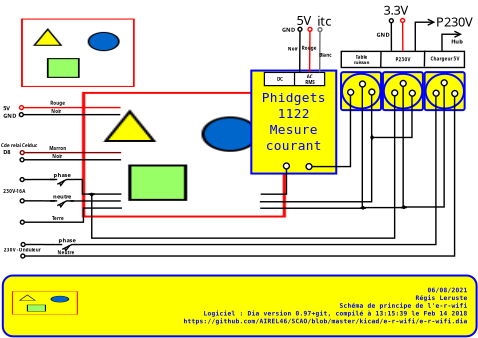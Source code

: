 <?xml version="1.0" encoding="UTF-8"?>
<dia:diagram xmlns:dia="http://www.lysator.liu.se/~alla/dia/">
  <dia:layer name="Arrière-plan" visible="true" connectable="true" active="true">
    <dia:object type="Standard - Image" version="0" id="O0">
      <dia:attribute name="obj_pos">
        <dia:point val="30.812,-12.525"/>
      </dia:attribute>
      <dia:attribute name="obj_bb">
        <dia:rectangle val="30.812,-12.525;41.01,-6.245"/>
      </dia:attribute>
      <dia:attribute name="elem_corner">
        <dia:point val="30.812,-12.525"/>
      </dia:attribute>
      <dia:attribute name="elem_width">
        <dia:real val="10.198"/>
      </dia:attribute>
      <dia:attribute name="elem_height">
        <dia:real val="6.28"/>
      </dia:attribute>
      <dia:attribute name="draw_border">
        <dia:boolean val="false"/>
      </dia:attribute>
      <dia:attribute name="keep_aspect">
        <dia:boolean val="true"/>
      </dia:attribute>
      <dia:attribute name="file">
        <dia:string>#SCAO/kicad/e-r-wifi/e-r-wifi.sch.png#</dia:string>
      </dia:attribute>
    </dia:object>
    <dia:object type="Standard - Line" version="0" id="O1">
      <dia:attribute name="obj_pos">
        <dia:point val="32.738,-11.741"/>
      </dia:attribute>
      <dia:attribute name="obj_bb">
        <dia:rectangle val="27.617,-11.889;32.773,-11.59"/>
      </dia:attribute>
      <dia:attribute name="conn_endpoints">
        <dia:point val="32.738,-11.741"/>
        <dia:point val="27.652,-11.739"/>
      </dia:attribute>
      <dia:attribute name="numcp">
        <dia:int val="1"/>
      </dia:attribute>
      <dia:attribute name="line_color">
        <dia:color val="#ff0000ff"/>
      </dia:attribute>
      <dia:attribute name="line_width">
        <dia:real val="0.07"/>
      </dia:attribute>
      <dia:attribute name="end_arrow">
        <dia:enum val="9"/>
      </dia:attribute>
      <dia:attribute name="end_arrow_length">
        <dia:real val="0.2"/>
      </dia:attribute>
      <dia:attribute name="end_arrow_width">
        <dia:real val="0.2"/>
      </dia:attribute>
    </dia:object>
    <dia:object type="Standard - Text" version="1" id="O2">
      <dia:attribute name="obj_pos">
        <dia:point val="26.871,-11.61"/>
      </dia:attribute>
      <dia:attribute name="obj_bb">
        <dia:rectangle val="26.871,-11.873;27.286,-11.543"/>
      </dia:attribute>
      <dia:attribute name="text">
        <dia:composite type="text">
          <dia:attribute name="string">
            <dia:string>#5V#</dia:string>
          </dia:attribute>
          <dia:attribute name="font">
            <dia:font family="sans" style="80" name="Helvetica-Bold"/>
          </dia:attribute>
          <dia:attribute name="height">
            <dia:real val="0.353"/>
          </dia:attribute>
          <dia:attribute name="pos">
            <dia:point val="26.871,-11.61"/>
          </dia:attribute>
          <dia:attribute name="color">
            <dia:color val="#000000ff"/>
          </dia:attribute>
          <dia:attribute name="alignment">
            <dia:enum val="0"/>
          </dia:attribute>
        </dia:composite>
      </dia:attribute>
      <dia:attribute name="valign">
        <dia:enum val="3"/>
      </dia:attribute>
    </dia:object>
    <dia:object type="Standard - Line" version="0" id="O3">
      <dia:attribute name="obj_pos">
        <dia:point val="32.728,-11.388"/>
      </dia:attribute>
      <dia:attribute name="obj_bb">
        <dia:rectangle val="27.608,-11.536;32.763,-11.237"/>
      </dia:attribute>
      <dia:attribute name="conn_endpoints">
        <dia:point val="32.728,-11.388"/>
        <dia:point val="27.643,-11.387"/>
      </dia:attribute>
      <dia:attribute name="numcp">
        <dia:int val="1"/>
      </dia:attribute>
      <dia:attribute name="line_width">
        <dia:real val="0.07"/>
      </dia:attribute>
      <dia:attribute name="end_arrow">
        <dia:enum val="9"/>
      </dia:attribute>
      <dia:attribute name="end_arrow_length">
        <dia:real val="0.2"/>
      </dia:attribute>
      <dia:attribute name="end_arrow_width">
        <dia:real val="0.2"/>
      </dia:attribute>
    </dia:object>
    <dia:object type="Standard - Text" version="1" id="O4">
      <dia:attribute name="obj_pos">
        <dia:point val="26.871,-11.237"/>
      </dia:attribute>
      <dia:attribute name="obj_bb">
        <dia:rectangle val="26.871,-11.499;27.573,-11.169"/>
      </dia:attribute>
      <dia:attribute name="text">
        <dia:composite type="text">
          <dia:attribute name="string">
            <dia:string>#GND#</dia:string>
          </dia:attribute>
          <dia:attribute name="font">
            <dia:font family="sans" style="80" name="Helvetica-Bold"/>
          </dia:attribute>
          <dia:attribute name="height">
            <dia:real val="0.353"/>
          </dia:attribute>
          <dia:attribute name="pos">
            <dia:point val="26.871,-11.237"/>
          </dia:attribute>
          <dia:attribute name="color">
            <dia:color val="#000000ff"/>
          </dia:attribute>
          <dia:attribute name="alignment">
            <dia:enum val="0"/>
          </dia:attribute>
        </dia:composite>
      </dia:attribute>
      <dia:attribute name="valign">
        <dia:enum val="3"/>
      </dia:attribute>
    </dia:object>
    <dia:object type="Standard - Line" version="0" id="O5">
      <dia:attribute name="obj_pos">
        <dia:point val="32.774,-9.489"/>
      </dia:attribute>
      <dia:attribute name="obj_bb">
        <dia:rectangle val="27.653,-9.637;32.809,-9.338"/>
      </dia:attribute>
      <dia:attribute name="conn_endpoints">
        <dia:point val="32.774,-9.489"/>
        <dia:point val="27.688,-9.488"/>
      </dia:attribute>
      <dia:attribute name="numcp">
        <dia:int val="1"/>
      </dia:attribute>
      <dia:attribute name="line_color">
        <dia:color val="#800000ff"/>
      </dia:attribute>
      <dia:attribute name="line_width">
        <dia:real val="0.07"/>
      </dia:attribute>
      <dia:attribute name="end_arrow">
        <dia:enum val="9"/>
      </dia:attribute>
      <dia:attribute name="end_arrow_length">
        <dia:real val="0.2"/>
      </dia:attribute>
      <dia:attribute name="end_arrow_width">
        <dia:real val="0.2"/>
      </dia:attribute>
    </dia:object>
    <dia:object type="Standard - Text" version="1" id="O6">
      <dia:attribute name="obj_pos">
        <dia:point val="26.871,-9.423"/>
      </dia:attribute>
      <dia:attribute name="obj_bb">
        <dia:rectangle val="26.871,-9.686;27.303,-9.356"/>
      </dia:attribute>
      <dia:attribute name="text">
        <dia:composite type="text">
          <dia:attribute name="string">
            <dia:string>#D8#</dia:string>
          </dia:attribute>
          <dia:attribute name="font">
            <dia:font family="sans" style="80" name="Helvetica-Bold"/>
          </dia:attribute>
          <dia:attribute name="height">
            <dia:real val="0.353"/>
          </dia:attribute>
          <dia:attribute name="pos">
            <dia:point val="26.871,-9.423"/>
          </dia:attribute>
          <dia:attribute name="color">
            <dia:color val="#000000ff"/>
          </dia:attribute>
          <dia:attribute name="alignment">
            <dia:enum val="0"/>
          </dia:attribute>
        </dia:composite>
      </dia:attribute>
      <dia:attribute name="valign">
        <dia:enum val="3"/>
      </dia:attribute>
    </dia:object>
    <dia:object type="Standard - Text" version="1" id="O7">
      <dia:attribute name="obj_pos">
        <dia:point val="29.222,-11.882"/>
      </dia:attribute>
      <dia:attribute name="obj_bb">
        <dia:rectangle val="29.222,-12.092;30.027,-11.827"/>
      </dia:attribute>
      <dia:attribute name="text">
        <dia:composite type="text">
          <dia:attribute name="string">
            <dia:string>#Rouge#</dia:string>
          </dia:attribute>
          <dia:attribute name="font">
            <dia:font family="sans" style="80" name="Helvetica-Bold"/>
          </dia:attribute>
          <dia:attribute name="height">
            <dia:real val="0.282"/>
          </dia:attribute>
          <dia:attribute name="pos">
            <dia:point val="29.222,-11.882"/>
          </dia:attribute>
          <dia:attribute name="color">
            <dia:color val="#000000ff"/>
          </dia:attribute>
          <dia:attribute name="alignment">
            <dia:enum val="0"/>
          </dia:attribute>
        </dia:composite>
      </dia:attribute>
      <dia:attribute name="valign">
        <dia:enum val="3"/>
      </dia:attribute>
    </dia:object>
    <dia:object type="Standard - Text" version="1" id="O8">
      <dia:attribute name="obj_pos">
        <dia:point val="29.277,-11.474"/>
      </dia:attribute>
      <dia:attribute name="obj_bb">
        <dia:rectangle val="29.277,-11.684;29.812,-11.419"/>
      </dia:attribute>
      <dia:attribute name="text">
        <dia:composite type="text">
          <dia:attribute name="string">
            <dia:string>#Noir#</dia:string>
          </dia:attribute>
          <dia:attribute name="font">
            <dia:font family="sans" style="80" name="Helvetica-Bold"/>
          </dia:attribute>
          <dia:attribute name="height">
            <dia:real val="0.282"/>
          </dia:attribute>
          <dia:attribute name="pos">
            <dia:point val="29.277,-11.474"/>
          </dia:attribute>
          <dia:attribute name="color">
            <dia:color val="#000000ff"/>
          </dia:attribute>
          <dia:attribute name="alignment">
            <dia:enum val="0"/>
          </dia:attribute>
        </dia:composite>
      </dia:attribute>
      <dia:attribute name="valign">
        <dia:enum val="3"/>
      </dia:attribute>
    </dia:object>
    <dia:object type="Standard - Text" version="1" id="O9">
      <dia:attribute name="obj_pos">
        <dia:point val="29.174,-9.619"/>
      </dia:attribute>
      <dia:attribute name="obj_bb">
        <dia:rectangle val="29.174,-9.829;30.091,-9.564"/>
      </dia:attribute>
      <dia:attribute name="text">
        <dia:composite type="text">
          <dia:attribute name="string">
            <dia:string>#Marron#</dia:string>
          </dia:attribute>
          <dia:attribute name="font">
            <dia:font family="sans" style="80" name="Helvetica-Bold"/>
          </dia:attribute>
          <dia:attribute name="height">
            <dia:real val="0.282"/>
          </dia:attribute>
          <dia:attribute name="pos">
            <dia:point val="29.174,-9.619"/>
          </dia:attribute>
          <dia:attribute name="color">
            <dia:color val="#000000ff"/>
          </dia:attribute>
          <dia:attribute name="alignment">
            <dia:enum val="0"/>
          </dia:attribute>
        </dia:composite>
      </dia:attribute>
      <dia:attribute name="valign">
        <dia:enum val="3"/>
      </dia:attribute>
    </dia:object>
    <dia:object type="Standard - ZigZagLine" version="1" id="O10">
      <dia:attribute name="obj_pos">
        <dia:point val="30.405,-8.147"/>
      </dia:attribute>
      <dia:attribute name="obj_bb">
        <dia:rectangle val="30.37,-8.182;32.782,-7.381"/>
      </dia:attribute>
      <dia:attribute name="orth_points">
        <dia:point val="30.405,-8.147"/>
        <dia:point val="30.832,-8.147"/>
        <dia:point val="30.832,-7.416"/>
        <dia:point val="32.747,-7.416"/>
        <dia:point val="32.747,-7.429"/>
      </dia:attribute>
      <dia:attribute name="orth_orient">
        <dia:enum val="0"/>
        <dia:enum val="1"/>
        <dia:enum val="0"/>
        <dia:enum val="1"/>
      </dia:attribute>
      <dia:attribute name="autorouting">
        <dia:boolean val="false"/>
      </dia:attribute>
      <dia:attribute name="line_width">
        <dia:real val="0.07"/>
      </dia:attribute>
      <dia:connections>
        <dia:connection handle="0" to="O11" connection="1"/>
      </dia:connections>
    </dia:object>
    <dia:object type="Electric - intpos_o" version="1" id="O11">
      <dia:attribute name="obj_pos">
        <dia:point val="29.216,-8.741"/>
      </dia:attribute>
      <dia:attribute name="obj_bb">
        <dia:rectangle val="29.166,-8.791;30.454,-7.503"/>
      </dia:attribute>
      <dia:attribute name="meta">
        <dia:composite type="dict"/>
      </dia:attribute>
      <dia:attribute name="elem_corner">
        <dia:point val="29.216,-8.741"/>
      </dia:attribute>
      <dia:attribute name="elem_width">
        <dia:real val="1.189"/>
      </dia:attribute>
      <dia:attribute name="elem_height">
        <dia:real val="1.189"/>
      </dia:attribute>
      <dia:attribute name="line_width">
        <dia:real val="0.07"/>
      </dia:attribute>
      <dia:attribute name="line_colour">
        <dia:color val="#000000ff"/>
      </dia:attribute>
      <dia:attribute name="fill_colour">
        <dia:color val="#ffffffff"/>
      </dia:attribute>
      <dia:attribute name="show_background">
        <dia:boolean val="true"/>
      </dia:attribute>
      <dia:attribute name="line_style">
        <dia:enum val="0"/>
        <dia:real val="1"/>
      </dia:attribute>
      <dia:attribute name="padding">
        <dia:real val="0.1"/>
      </dia:attribute>
      <dia:attribute name="text">
        <dia:composite type="text">
          <dia:attribute name="string">
            <dia:string>#phase#</dia:string>
          </dia:attribute>
          <dia:attribute name="font">
            <dia:font family="sans" style="80" name="Helvetica-Bold"/>
          </dia:attribute>
          <dia:attribute name="height">
            <dia:real val="0.353"/>
          </dia:attribute>
          <dia:attribute name="pos">
            <dia:point val="29.81,-8.266"/>
          </dia:attribute>
          <dia:attribute name="color">
            <dia:color val="#000000ff"/>
          </dia:attribute>
          <dia:attribute name="alignment">
            <dia:enum val="1"/>
          </dia:attribute>
        </dia:composite>
      </dia:attribute>
      <dia:attribute name="text_fitting">
        <dia:enum val="1"/>
      </dia:attribute>
      <dia:attribute name="flip_horizontal">
        <dia:boolean val="false"/>
      </dia:attribute>
      <dia:attribute name="flip_vertical">
        <dia:boolean val="false"/>
      </dia:attribute>
      <dia:attribute name="subscale">
        <dia:real val="1"/>
      </dia:attribute>
    </dia:object>
    <dia:object type="Electric - intpos_o" version="1" id="O12">
      <dia:attribute name="obj_pos">
        <dia:point val="29.216,-7.671"/>
      </dia:attribute>
      <dia:attribute name="obj_bb">
        <dia:rectangle val="29.166,-7.72;30.454,-6.432"/>
      </dia:attribute>
      <dia:attribute name="meta">
        <dia:composite type="dict"/>
      </dia:attribute>
      <dia:attribute name="elem_corner">
        <dia:point val="29.216,-7.671"/>
      </dia:attribute>
      <dia:attribute name="elem_width">
        <dia:real val="1.189"/>
      </dia:attribute>
      <dia:attribute name="elem_height">
        <dia:real val="1.189"/>
      </dia:attribute>
      <dia:attribute name="line_width">
        <dia:real val="0.07"/>
      </dia:attribute>
      <dia:attribute name="line_colour">
        <dia:color val="#000000ff"/>
      </dia:attribute>
      <dia:attribute name="fill_colour">
        <dia:color val="#ffffffff"/>
      </dia:attribute>
      <dia:attribute name="show_background">
        <dia:boolean val="true"/>
      </dia:attribute>
      <dia:attribute name="line_style">
        <dia:enum val="0"/>
        <dia:real val="1"/>
      </dia:attribute>
      <dia:attribute name="padding">
        <dia:real val="0.1"/>
      </dia:attribute>
      <dia:attribute name="text">
        <dia:composite type="text">
          <dia:attribute name="string">
            <dia:string>#neutre#</dia:string>
          </dia:attribute>
          <dia:attribute name="font">
            <dia:font family="sans" style="80" name="Helvetica-Bold"/>
          </dia:attribute>
          <dia:attribute name="height">
            <dia:real val="0.353"/>
          </dia:attribute>
          <dia:attribute name="pos">
            <dia:point val="29.81,-7.195"/>
          </dia:attribute>
          <dia:attribute name="color">
            <dia:color val="#000000ff"/>
          </dia:attribute>
          <dia:attribute name="alignment">
            <dia:enum val="1"/>
          </dia:attribute>
        </dia:composite>
      </dia:attribute>
      <dia:attribute name="text_fitting">
        <dia:enum val="1"/>
      </dia:attribute>
      <dia:attribute name="flip_horizontal">
        <dia:boolean val="false"/>
      </dia:attribute>
      <dia:attribute name="flip_vertical">
        <dia:boolean val="false"/>
      </dia:attribute>
      <dia:attribute name="subscale">
        <dia:real val="1"/>
      </dia:attribute>
    </dia:object>
    <dia:object type="Standard - Line" version="0" id="O13">
      <dia:attribute name="obj_pos">
        <dia:point val="32.749,-7.073"/>
      </dia:attribute>
      <dia:attribute name="obj_bb">
        <dia:rectangle val="30.198,-7.108;32.785,-7.036"/>
      </dia:attribute>
      <dia:attribute name="conn_endpoints">
        <dia:point val="32.749,-7.073"/>
        <dia:point val="30.233,-7.071"/>
      </dia:attribute>
      <dia:attribute name="numcp">
        <dia:int val="1"/>
      </dia:attribute>
      <dia:attribute name="line_width">
        <dia:real val="0.07"/>
      </dia:attribute>
    </dia:object>
    <dia:object type="Standard - ZigZagLine" version="1" id="O14">
      <dia:attribute name="obj_pos">
        <dia:point val="27.693,-6.01"/>
      </dia:attribute>
      <dia:attribute name="obj_bb">
        <dia:rectangle val="27.658,-6.761;32.81,-5.86"/>
      </dia:attribute>
      <dia:attribute name="orth_points">
        <dia:point val="27.693,-6.01"/>
        <dia:point val="30.883,-6.01"/>
        <dia:point val="30.883,-6.716"/>
        <dia:point val="32.775,-6.716"/>
        <dia:point val="32.775,-6.726"/>
      </dia:attribute>
      <dia:attribute name="orth_orient">
        <dia:enum val="0"/>
        <dia:enum val="1"/>
        <dia:enum val="0"/>
        <dia:enum val="1"/>
      </dia:attribute>
      <dia:attribute name="autorouting">
        <dia:boolean val="false"/>
      </dia:attribute>
      <dia:attribute name="line_width">
        <dia:real val="0.07"/>
      </dia:attribute>
      <dia:attribute name="start_arrow">
        <dia:enum val="9"/>
      </dia:attribute>
      <dia:attribute name="start_arrow_length">
        <dia:real val="0.2"/>
      </dia:attribute>
      <dia:attribute name="start_arrow_width">
        <dia:real val="0.2"/>
      </dia:attribute>
    </dia:object>
    <dia:object type="Standard - Text" version="1" id="O15">
      <dia:attribute name="obj_pos">
        <dia:point val="29.317,-6.123"/>
      </dia:attribute>
      <dia:attribute name="obj_bb">
        <dia:rectangle val="29.317,-6.333;29.971,-6.068"/>
      </dia:attribute>
      <dia:attribute name="text">
        <dia:composite type="text">
          <dia:attribute name="string">
            <dia:string>#Terre#</dia:string>
          </dia:attribute>
          <dia:attribute name="font">
            <dia:font family="sans" style="80" name="Helvetica-Bold"/>
          </dia:attribute>
          <dia:attribute name="height">
            <dia:real val="0.282"/>
          </dia:attribute>
          <dia:attribute name="pos">
            <dia:point val="29.317,-6.123"/>
          </dia:attribute>
          <dia:attribute name="color">
            <dia:color val="#000000ff"/>
          </dia:attribute>
          <dia:attribute name="alignment">
            <dia:enum val="0"/>
          </dia:attribute>
        </dia:composite>
      </dia:attribute>
      <dia:attribute name="valign">
        <dia:enum val="3"/>
      </dia:attribute>
    </dia:object>
    <dia:object type="Standard - Line" version="0" id="O16">
      <dia:attribute name="obj_pos">
        <dia:point val="29.453,-8.146"/>
      </dia:attribute>
      <dia:attribute name="obj_bb">
        <dia:rectangle val="27.649,-8.292;29.488,-7.993"/>
      </dia:attribute>
      <dia:attribute name="conn_endpoints">
        <dia:point val="29.453,-8.146"/>
        <dia:point val="27.684,-8.142"/>
      </dia:attribute>
      <dia:attribute name="numcp">
        <dia:int val="1"/>
      </dia:attribute>
      <dia:attribute name="line_width">
        <dia:real val="0.07"/>
      </dia:attribute>
      <dia:attribute name="end_arrow">
        <dia:enum val="9"/>
      </dia:attribute>
      <dia:attribute name="end_arrow_length">
        <dia:real val="0.2"/>
      </dia:attribute>
      <dia:attribute name="end_arrow_width">
        <dia:real val="0.2"/>
      </dia:attribute>
    </dia:object>
    <dia:object type="Standard - Line" version="0" id="O17">
      <dia:attribute name="obj_pos">
        <dia:point val="29.463,-7.076"/>
      </dia:attribute>
      <dia:attribute name="obj_bb">
        <dia:rectangle val="27.653,-7.228;29.498,-6.929"/>
      </dia:attribute>
      <dia:attribute name="conn_endpoints">
        <dia:point val="29.463,-7.076"/>
        <dia:point val="27.688,-7.078"/>
      </dia:attribute>
      <dia:attribute name="numcp">
        <dia:int val="1"/>
      </dia:attribute>
      <dia:attribute name="line_width">
        <dia:real val="0.07"/>
      </dia:attribute>
      <dia:attribute name="end_arrow">
        <dia:enum val="9"/>
      </dia:attribute>
      <dia:attribute name="end_arrow_length">
        <dia:real val="0.2"/>
      </dia:attribute>
      <dia:attribute name="end_arrow_width">
        <dia:real val="0.2"/>
      </dia:attribute>
    </dia:object>
    <dia:object type="Standard - Text" version="1" id="O18">
      <dia:attribute name="obj_pos">
        <dia:point val="26.871,-7.466"/>
      </dia:attribute>
      <dia:attribute name="obj_bb">
        <dia:rectangle val="26.871,-7.676;28.083,-7.411"/>
      </dia:attribute>
      <dia:attribute name="text">
        <dia:composite type="text">
          <dia:attribute name="string">
            <dia:string>#230V-16A#</dia:string>
          </dia:attribute>
          <dia:attribute name="font">
            <dia:font family="sans" style="80" name="Helvetica-Bold"/>
          </dia:attribute>
          <dia:attribute name="height">
            <dia:real val="0.282"/>
          </dia:attribute>
          <dia:attribute name="pos">
            <dia:point val="26.871,-7.466"/>
          </dia:attribute>
          <dia:attribute name="color">
            <dia:color val="#000000ff"/>
          </dia:attribute>
          <dia:attribute name="alignment">
            <dia:enum val="0"/>
          </dia:attribute>
        </dia:composite>
      </dia:attribute>
      <dia:attribute name="valign">
        <dia:enum val="3"/>
      </dia:attribute>
    </dia:object>
    <dia:object type="Standard - Line" version="0" id="O19">
      <dia:attribute name="obj_pos">
        <dia:point val="32.765,-9.133"/>
      </dia:attribute>
      <dia:attribute name="obj_bb">
        <dia:rectangle val="27.644,-9.282;32.8,-8.983"/>
      </dia:attribute>
      <dia:attribute name="conn_endpoints">
        <dia:point val="32.765,-9.133"/>
        <dia:point val="27.679,-9.132"/>
      </dia:attribute>
      <dia:attribute name="numcp">
        <dia:int val="1"/>
      </dia:attribute>
      <dia:attribute name="line_width">
        <dia:real val="0.07"/>
      </dia:attribute>
      <dia:attribute name="end_arrow">
        <dia:enum val="9"/>
      </dia:attribute>
      <dia:attribute name="end_arrow_length">
        <dia:real val="0.2"/>
      </dia:attribute>
      <dia:attribute name="end_arrow_width">
        <dia:real val="0.2"/>
      </dia:attribute>
    </dia:object>
    <dia:object type="Flowchart - Box" version="0" id="O20">
      <dia:attribute name="obj_pos">
        <dia:point val="39.278,-13.592"/>
      </dia:attribute>
      <dia:attribute name="obj_bb">
        <dia:rectangle val="39.228,-13.642;43.575,-8.392"/>
      </dia:attribute>
      <dia:attribute name="elem_corner">
        <dia:point val="39.278,-13.592"/>
      </dia:attribute>
      <dia:attribute name="elem_width">
        <dia:real val="4.247"/>
      </dia:attribute>
      <dia:attribute name="elem_height">
        <dia:real val="5.15"/>
      </dia:attribute>
      <dia:attribute name="border_color">
        <dia:color val="#0000ffff"/>
      </dia:attribute>
      <dia:attribute name="inner_color">
        <dia:color val="#ffff00ff"/>
      </dia:attribute>
      <dia:attribute name="show_background">
        <dia:boolean val="true"/>
      </dia:attribute>
      <dia:attribute name="padding">
        <dia:real val="0.5"/>
      </dia:attribute>
      <dia:attribute name="text">
        <dia:composite type="text">
          <dia:attribute name="string">
            <dia:string>#Phidgets
1122
Mesure
courant#</dia:string>
          </dia:attribute>
          <dia:attribute name="font">
            <dia:font family="monospace" style="0" name="Courier"/>
          </dia:attribute>
          <dia:attribute name="height">
            <dia:real val="0.8"/>
          </dia:attribute>
          <dia:attribute name="pos">
            <dia:point val="41.402,-12.022"/>
          </dia:attribute>
          <dia:attribute name="color">
            <dia:color val="#0000ffff"/>
          </dia:attribute>
          <dia:attribute name="alignment">
            <dia:enum val="1"/>
          </dia:attribute>
        </dia:composite>
      </dia:attribute>
    </dia:object>
    <dia:object type="Standard - ZigZagLine" version="1" id="O21">
      <dia:attribute name="obj_pos">
        <dia:point val="39.747,-7.411"/>
      </dia:attribute>
      <dia:attribute name="obj_bb">
        <dia:rectangle val="39.712,-9.021;41.253,-7.376"/>
      </dia:attribute>
      <dia:attribute name="orth_points">
        <dia:point val="39.747,-7.411"/>
        <dia:point val="41.036,-7.411"/>
        <dia:point val="41.036,-8.821"/>
        <dia:point val="41.218,-8.821"/>
      </dia:attribute>
      <dia:attribute name="orth_orient">
        <dia:enum val="0"/>
        <dia:enum val="1"/>
        <dia:enum val="0"/>
      </dia:attribute>
      <dia:attribute name="autorouting">
        <dia:boolean val="false"/>
      </dia:attribute>
      <dia:attribute name="line_width">
        <dia:real val="0.07"/>
      </dia:attribute>
      <dia:attribute name="end_arrow">
        <dia:enum val="9"/>
      </dia:attribute>
      <dia:attribute name="end_arrow_length">
        <dia:real val="0.3"/>
      </dia:attribute>
      <dia:attribute name="end_arrow_width">
        <dia:real val="0.3"/>
      </dia:attribute>
    </dia:object>
    <dia:group>
      <dia:attribute name="meta">
        <dia:composite type="dict"/>
      </dia:attribute>
      <dia:attribute name="matrix"/>
      <dia:group>
        <dia:attribute name="meta">
          <dia:composite type="dict"/>
        </dia:attribute>
        <dia:attribute name="matrix"/>
        <dia:object type="Flowchart - Box" version="0" id="O22">
          <dia:attribute name="obj_pos">
            <dia:point val="43.764,-13.512"/>
          </dia:attribute>
          <dia:attribute name="obj_bb">
            <dia:rectangle val="43.714,-13.562;45.814,-11.562"/>
          </dia:attribute>
          <dia:attribute name="elem_corner">
            <dia:point val="43.764,-13.512"/>
          </dia:attribute>
          <dia:attribute name="elem_width">
            <dia:real val="2"/>
          </dia:attribute>
          <dia:attribute name="elem_height">
            <dia:real val="1.9"/>
          </dia:attribute>
          <dia:attribute name="border_color">
            <dia:color val="#0000ffff"/>
          </dia:attribute>
          <dia:attribute name="inner_color">
            <dia:color val="#ffff00ff"/>
          </dia:attribute>
          <dia:attribute name="show_background">
            <dia:boolean val="true"/>
          </dia:attribute>
          <dia:attribute name="corner_radius">
            <dia:real val="0.1"/>
          </dia:attribute>
          <dia:attribute name="padding">
            <dia:real val="0.5"/>
          </dia:attribute>
          <dia:attribute name="text">
            <dia:composite type="text">
              <dia:attribute name="string">
                <dia:string>##</dia:string>
              </dia:attribute>
              <dia:attribute name="font">
                <dia:font family="sans" style="0" name="Helvetica"/>
              </dia:attribute>
              <dia:attribute name="height">
                <dia:real val="0.8"/>
              </dia:attribute>
              <dia:attribute name="pos">
                <dia:point val="44.764,-12.367"/>
              </dia:attribute>
              <dia:attribute name="color">
                <dia:color val="#000000ff"/>
              </dia:attribute>
              <dia:attribute name="alignment">
                <dia:enum val="1"/>
              </dia:attribute>
            </dia:composite>
          </dia:attribute>
        </dia:object>
        <dia:object type="Flowchart - Ellipse" version="0" id="O23">
          <dia:attribute name="obj_pos">
            <dia:point val="43.81,-13.43"/>
          </dia:attribute>
          <dia:attribute name="obj_bb">
            <dia:rectangle val="43.76,-13.48;45.781,-11.645"/>
          </dia:attribute>
          <dia:attribute name="elem_corner">
            <dia:point val="43.81,-13.43"/>
          </dia:attribute>
          <dia:attribute name="elem_width">
            <dia:real val="1.921"/>
          </dia:attribute>
          <dia:attribute name="elem_height">
            <dia:real val="1.735"/>
          </dia:attribute>
          <dia:attribute name="border_color">
            <dia:color val="#0000ffff"/>
          </dia:attribute>
          <dia:attribute name="inner_color">
            <dia:color val="#ffff00ff"/>
          </dia:attribute>
          <dia:attribute name="show_background">
            <dia:boolean val="true"/>
          </dia:attribute>
          <dia:attribute name="padding">
            <dia:real val="0.354"/>
          </dia:attribute>
          <dia:attribute name="text">
            <dia:composite type="text">
              <dia:attribute name="string">
                <dia:string>##</dia:string>
              </dia:attribute>
              <dia:attribute name="font">
                <dia:font family="sans" style="0" name="Helvetica"/>
              </dia:attribute>
              <dia:attribute name="height">
                <dia:real val="0.8"/>
              </dia:attribute>
              <dia:attribute name="pos">
                <dia:point val="44.77,-12.367"/>
              </dia:attribute>
              <dia:attribute name="color">
                <dia:color val="#000000ff"/>
              </dia:attribute>
              <dia:attribute name="alignment">
                <dia:enum val="1"/>
              </dia:attribute>
            </dia:composite>
          </dia:attribute>
        </dia:object>
      </dia:group>
      <dia:group>
        <dia:attribute name="meta">
          <dia:composite type="dict"/>
        </dia:attribute>
        <dia:attribute name="matrix"/>
        <dia:object type="Flowchart - Box" version="0" id="O24">
          <dia:attribute name="obj_pos">
            <dia:point val="45.858,-13.512"/>
          </dia:attribute>
          <dia:attribute name="obj_bb">
            <dia:rectangle val="45.807,-13.562;47.907,-11.562"/>
          </dia:attribute>
          <dia:attribute name="elem_corner">
            <dia:point val="45.858,-13.512"/>
          </dia:attribute>
          <dia:attribute name="elem_width">
            <dia:real val="2"/>
          </dia:attribute>
          <dia:attribute name="elem_height">
            <dia:real val="1.9"/>
          </dia:attribute>
          <dia:attribute name="border_color">
            <dia:color val="#0000ffff"/>
          </dia:attribute>
          <dia:attribute name="inner_color">
            <dia:color val="#ffff00ff"/>
          </dia:attribute>
          <dia:attribute name="show_background">
            <dia:boolean val="true"/>
          </dia:attribute>
          <dia:attribute name="corner_radius">
            <dia:real val="0.1"/>
          </dia:attribute>
          <dia:attribute name="padding">
            <dia:real val="0.5"/>
          </dia:attribute>
          <dia:attribute name="text">
            <dia:composite type="text">
              <dia:attribute name="string">
                <dia:string>##</dia:string>
              </dia:attribute>
              <dia:attribute name="font">
                <dia:font family="sans" style="0" name="Helvetica"/>
              </dia:attribute>
              <dia:attribute name="height">
                <dia:real val="0.8"/>
              </dia:attribute>
              <dia:attribute name="pos">
                <dia:point val="46.858,-12.367"/>
              </dia:attribute>
              <dia:attribute name="color">
                <dia:color val="#000000ff"/>
              </dia:attribute>
              <dia:attribute name="alignment">
                <dia:enum val="1"/>
              </dia:attribute>
            </dia:composite>
          </dia:attribute>
        </dia:object>
        <dia:object type="Flowchart - Ellipse" version="0" id="O25">
          <dia:attribute name="obj_pos">
            <dia:point val="45.903,-13.43"/>
          </dia:attribute>
          <dia:attribute name="obj_bb">
            <dia:rectangle val="45.853,-13.48;47.874,-11.645"/>
          </dia:attribute>
          <dia:attribute name="elem_corner">
            <dia:point val="45.903,-13.43"/>
          </dia:attribute>
          <dia:attribute name="elem_width">
            <dia:real val="1.921"/>
          </dia:attribute>
          <dia:attribute name="elem_height">
            <dia:real val="1.735"/>
          </dia:attribute>
          <dia:attribute name="border_color">
            <dia:color val="#0000ffff"/>
          </dia:attribute>
          <dia:attribute name="inner_color">
            <dia:color val="#ffff00ff"/>
          </dia:attribute>
          <dia:attribute name="show_background">
            <dia:boolean val="true"/>
          </dia:attribute>
          <dia:attribute name="padding">
            <dia:real val="0.354"/>
          </dia:attribute>
          <dia:attribute name="text">
            <dia:composite type="text">
              <dia:attribute name="string">
                <dia:string>##</dia:string>
              </dia:attribute>
              <dia:attribute name="font">
                <dia:font family="sans" style="0" name="Helvetica"/>
              </dia:attribute>
              <dia:attribute name="height">
                <dia:real val="0.8"/>
              </dia:attribute>
              <dia:attribute name="pos">
                <dia:point val="46.864,-12.367"/>
              </dia:attribute>
              <dia:attribute name="color">
                <dia:color val="#000000ff"/>
              </dia:attribute>
              <dia:attribute name="alignment">
                <dia:enum val="1"/>
              </dia:attribute>
            </dia:composite>
          </dia:attribute>
        </dia:object>
      </dia:group>
      <dia:group>
        <dia:attribute name="meta">
          <dia:composite type="dict"/>
        </dia:attribute>
        <dia:attribute name="matrix"/>
        <dia:object type="Flowchart - Box" version="0" id="O26">
          <dia:attribute name="obj_pos">
            <dia:point val="47.944,-13.512"/>
          </dia:attribute>
          <dia:attribute name="obj_bb">
            <dia:rectangle val="47.894,-13.562;49.994,-11.562"/>
          </dia:attribute>
          <dia:attribute name="elem_corner">
            <dia:point val="47.944,-13.512"/>
          </dia:attribute>
          <dia:attribute name="elem_width">
            <dia:real val="2"/>
          </dia:attribute>
          <dia:attribute name="elem_height">
            <dia:real val="1.9"/>
          </dia:attribute>
          <dia:attribute name="border_color">
            <dia:color val="#0000ffff"/>
          </dia:attribute>
          <dia:attribute name="inner_color">
            <dia:color val="#ffff00ff"/>
          </dia:attribute>
          <dia:attribute name="show_background">
            <dia:boolean val="true"/>
          </dia:attribute>
          <dia:attribute name="corner_radius">
            <dia:real val="0.1"/>
          </dia:attribute>
          <dia:attribute name="padding">
            <dia:real val="0.5"/>
          </dia:attribute>
          <dia:attribute name="text">
            <dia:composite type="text">
              <dia:attribute name="string">
                <dia:string>##</dia:string>
              </dia:attribute>
              <dia:attribute name="font">
                <dia:font family="sans" style="0" name="Helvetica"/>
              </dia:attribute>
              <dia:attribute name="height">
                <dia:real val="0.8"/>
              </dia:attribute>
              <dia:attribute name="pos">
                <dia:point val="48.944,-12.367"/>
              </dia:attribute>
              <dia:attribute name="color">
                <dia:color val="#000000ff"/>
              </dia:attribute>
              <dia:attribute name="alignment">
                <dia:enum val="1"/>
              </dia:attribute>
            </dia:composite>
          </dia:attribute>
        </dia:object>
        <dia:object type="Flowchart - Ellipse" version="0" id="O27">
          <dia:attribute name="obj_pos">
            <dia:point val="47.99,-13.43"/>
          </dia:attribute>
          <dia:attribute name="obj_bb">
            <dia:rectangle val="47.94,-13.48;49.961,-11.645"/>
          </dia:attribute>
          <dia:attribute name="elem_corner">
            <dia:point val="47.99,-13.43"/>
          </dia:attribute>
          <dia:attribute name="elem_width">
            <dia:real val="1.921"/>
          </dia:attribute>
          <dia:attribute name="elem_height">
            <dia:real val="1.735"/>
          </dia:attribute>
          <dia:attribute name="border_color">
            <dia:color val="#0000ffff"/>
          </dia:attribute>
          <dia:attribute name="inner_color">
            <dia:color val="#ffff00ff"/>
          </dia:attribute>
          <dia:attribute name="show_background">
            <dia:boolean val="true"/>
          </dia:attribute>
          <dia:attribute name="padding">
            <dia:real val="0.354"/>
          </dia:attribute>
          <dia:attribute name="text">
            <dia:composite type="text">
              <dia:attribute name="string">
                <dia:string>##</dia:string>
              </dia:attribute>
              <dia:attribute name="font">
                <dia:font family="sans" style="0" name="Helvetica"/>
              </dia:attribute>
              <dia:attribute name="height">
                <dia:real val="0.8"/>
              </dia:attribute>
              <dia:attribute name="pos">
                <dia:point val="48.95,-12.367"/>
              </dia:attribute>
              <dia:attribute name="color">
                <dia:color val="#000000ff"/>
              </dia:attribute>
              <dia:attribute name="alignment">
                <dia:enum val="1"/>
              </dia:attribute>
            </dia:composite>
          </dia:attribute>
        </dia:object>
      </dia:group>
    </dia:group>
    <dia:object type="Standard - ZigZagLine" version="1" id="O28">
      <dia:attribute name="obj_pos">
        <dia:point val="41.977,-8.791"/>
      </dia:attribute>
      <dia:attribute name="obj_bb">
        <dia:rectangle val="41.942,-12.707;44.465,-8.591"/>
      </dia:attribute>
      <dia:attribute name="orth_points">
        <dia:point val="41.977,-8.791"/>
        <dia:point val="44.235,-8.791"/>
        <dia:point val="44.235,-12.507"/>
        <dia:point val="44.43,-12.507"/>
      </dia:attribute>
      <dia:attribute name="orth_orient">
        <dia:enum val="0"/>
        <dia:enum val="1"/>
        <dia:enum val="0"/>
      </dia:attribute>
      <dia:attribute name="autorouting">
        <dia:boolean val="false"/>
      </dia:attribute>
      <dia:attribute name="line_width">
        <dia:real val="0.07"/>
      </dia:attribute>
      <dia:attribute name="start_arrow">
        <dia:enum val="9"/>
      </dia:attribute>
      <dia:attribute name="start_arrow_length">
        <dia:real val="0.3"/>
      </dia:attribute>
      <dia:attribute name="start_arrow_width">
        <dia:real val="0.3"/>
      </dia:attribute>
      <dia:attribute name="end_arrow">
        <dia:enum val="9"/>
      </dia:attribute>
      <dia:attribute name="end_arrow_length">
        <dia:real val="0.3"/>
      </dia:attribute>
      <dia:attribute name="end_arrow_width">
        <dia:real val="0.3"/>
      </dia:attribute>
    </dia:object>
    <dia:object type="Standard - ZigZagLine" version="1" id="O29">
      <dia:attribute name="obj_pos">
        <dia:point val="39.702,-7.032"/>
      </dia:attribute>
      <dia:attribute name="obj_bb">
        <dia:rectangle val="39.667,-12.719;45.525,-6.997"/>
      </dia:attribute>
      <dia:attribute name="orth_points">
        <dia:point val="39.702,-7.032"/>
        <dia:point val="45.295,-7.032"/>
        <dia:point val="45.295,-12.519"/>
        <dia:point val="45.49,-12.519"/>
      </dia:attribute>
      <dia:attribute name="orth_orient">
        <dia:enum val="0"/>
        <dia:enum val="1"/>
        <dia:enum val="0"/>
      </dia:attribute>
      <dia:attribute name="autorouting">
        <dia:boolean val="false"/>
      </dia:attribute>
      <dia:attribute name="line_width">
        <dia:real val="0.07"/>
      </dia:attribute>
      <dia:attribute name="end_arrow">
        <dia:enum val="9"/>
      </dia:attribute>
      <dia:attribute name="end_arrow_length">
        <dia:real val="0.3"/>
      </dia:attribute>
      <dia:attribute name="end_arrow_width">
        <dia:real val="0.3"/>
      </dia:attribute>
    </dia:object>
    <dia:object type="Standard - ZigZagLine" version="1" id="O30">
      <dia:attribute name="obj_pos">
        <dia:point val="45.222,-10.247"/>
      </dia:attribute>
      <dia:attribute name="obj_bb">
        <dia:rectangle val="45.173,-12.661;47.547,-10.047"/>
      </dia:attribute>
      <dia:attribute name="orth_points">
        <dia:point val="45.222,-10.247"/>
        <dia:point val="47.311,-10.247"/>
        <dia:point val="47.311,-12.461"/>
        <dia:point val="47.512,-12.461"/>
      </dia:attribute>
      <dia:attribute name="orth_orient">
        <dia:enum val="0"/>
        <dia:enum val="1"/>
        <dia:enum val="0"/>
      </dia:attribute>
      <dia:attribute name="autorouting">
        <dia:boolean val="false"/>
      </dia:attribute>
      <dia:attribute name="line_width">
        <dia:real val="0.07"/>
      </dia:attribute>
      <dia:attribute name="start_arrow">
        <dia:enum val="13"/>
      </dia:attribute>
      <dia:attribute name="start_arrow_length">
        <dia:real val="0.3"/>
      </dia:attribute>
      <dia:attribute name="start_arrow_width">
        <dia:real val="0.3"/>
      </dia:attribute>
      <dia:attribute name="end_arrow">
        <dia:enum val="9"/>
      </dia:attribute>
      <dia:attribute name="end_arrow_length">
        <dia:real val="0.3"/>
      </dia:attribute>
      <dia:attribute name="end_arrow_width">
        <dia:real val="0.3"/>
      </dia:attribute>
    </dia:object>
    <dia:object type="Standard - ZigZagLine" version="1" id="O31">
      <dia:attribute name="obj_pos">
        <dia:point val="31.3,-7.487"/>
      </dia:attribute>
      <dia:attribute name="obj_bb">
        <dia:rectangle val="31.1,-12.676;46.668,-5.177"/>
      </dia:attribute>
      <dia:attribute name="orth_points">
        <dia:point val="31.3,-7.487"/>
        <dia:point val="31.3,-5.212"/>
        <dia:point val="46.444,-5.212"/>
        <dia:point val="46.444,-12.476"/>
        <dia:point val="46.633,-12.476"/>
      </dia:attribute>
      <dia:attribute name="orth_orient">
        <dia:enum val="1"/>
        <dia:enum val="0"/>
        <dia:enum val="1"/>
        <dia:enum val="0"/>
      </dia:attribute>
      <dia:attribute name="autorouting">
        <dia:boolean val="false"/>
      </dia:attribute>
      <dia:attribute name="line_width">
        <dia:real val="0.07"/>
      </dia:attribute>
      <dia:attribute name="start_arrow">
        <dia:enum val="13"/>
      </dia:attribute>
      <dia:attribute name="start_arrow_length">
        <dia:real val="0.3"/>
      </dia:attribute>
      <dia:attribute name="start_arrow_width">
        <dia:real val="0.3"/>
      </dia:attribute>
      <dia:attribute name="end_arrow">
        <dia:enum val="9"/>
      </dia:attribute>
      <dia:attribute name="end_arrow_length">
        <dia:real val="0.3"/>
      </dia:attribute>
      <dia:attribute name="end_arrow_width">
        <dia:real val="0.3"/>
      </dia:attribute>
    </dia:object>
    <dia:object type="Standard - Text" version="1" id="O32">
      <dia:attribute name="obj_pos">
        <dia:point val="29.329,-9.214"/>
      </dia:attribute>
      <dia:attribute name="obj_bb">
        <dia:rectangle val="29.329,-9.424;29.864,-9.159"/>
      </dia:attribute>
      <dia:attribute name="text">
        <dia:composite type="text">
          <dia:attribute name="string">
            <dia:string>#Noir#</dia:string>
          </dia:attribute>
          <dia:attribute name="font">
            <dia:font family="sans" style="80" name="Helvetica-Bold"/>
          </dia:attribute>
          <dia:attribute name="height">
            <dia:real val="0.282"/>
          </dia:attribute>
          <dia:attribute name="pos">
            <dia:point val="29.329,-9.214"/>
          </dia:attribute>
          <dia:attribute name="color">
            <dia:color val="#000000ff"/>
          </dia:attribute>
          <dia:attribute name="alignment">
            <dia:enum val="0"/>
          </dia:attribute>
        </dia:composite>
      </dia:attribute>
      <dia:attribute name="valign">
        <dia:enum val="3"/>
      </dia:attribute>
    </dia:object>
    <dia:object type="Standard - Text" version="1" id="O33">
      <dia:attribute name="obj_pos">
        <dia:point val="26.762,-9.763"/>
      </dia:attribute>
      <dia:attribute name="obj_bb">
        <dia:rectangle val="26.762,-9.973;28.822,-9.708"/>
      </dia:attribute>
      <dia:attribute name="text">
        <dia:composite type="text">
          <dia:attribute name="string">
            <dia:string>#Cde relai Celduc#</dia:string>
          </dia:attribute>
          <dia:attribute name="font">
            <dia:font family="sans" style="80" name="Helvetica-Bold"/>
          </dia:attribute>
          <dia:attribute name="height">
            <dia:real val="0.282"/>
          </dia:attribute>
          <dia:attribute name="pos">
            <dia:point val="26.762,-9.763"/>
          </dia:attribute>
          <dia:attribute name="color">
            <dia:color val="#000000ff"/>
          </dia:attribute>
          <dia:attribute name="alignment">
            <dia:enum val="0"/>
          </dia:attribute>
        </dia:composite>
      </dia:attribute>
      <dia:attribute name="valign">
        <dia:enum val="3"/>
      </dia:attribute>
    </dia:object>
    <dia:object type="Standard - Line" version="0" id="O34">
      <dia:attribute name="obj_pos">
        <dia:point val="29.468,-4.892"/>
      </dia:attribute>
      <dia:attribute name="obj_bb">
        <dia:rectangle val="27.696,-5.045;29.503,-4.746"/>
      </dia:attribute>
      <dia:attribute name="conn_endpoints">
        <dia:point val="29.468,-4.892"/>
        <dia:point val="27.732,-4.896"/>
      </dia:attribute>
      <dia:attribute name="numcp">
        <dia:int val="1"/>
      </dia:attribute>
      <dia:attribute name="line_width">
        <dia:real val="0.07"/>
      </dia:attribute>
      <dia:attribute name="end_arrow">
        <dia:enum val="9"/>
      </dia:attribute>
      <dia:attribute name="end_arrow_length">
        <dia:real val="0.2"/>
      </dia:attribute>
      <dia:attribute name="end_arrow_width">
        <dia:real val="0.2"/>
      </dia:attribute>
      <dia:connections>
        <dia:connection handle="0" to="O35" connection="0"/>
      </dia:connections>
    </dia:object>
    <dia:object type="Electric - intpos_o" version="1" id="O35">
      <dia:attribute name="obj_pos">
        <dia:point val="29.468,-5.486"/>
      </dia:attribute>
      <dia:attribute name="obj_bb">
        <dia:rectangle val="29.418,-5.536;30.706,-4.248"/>
      </dia:attribute>
      <dia:attribute name="meta">
        <dia:composite type="dict"/>
      </dia:attribute>
      <dia:attribute name="elem_corner">
        <dia:point val="29.468,-5.486"/>
      </dia:attribute>
      <dia:attribute name="elem_width">
        <dia:real val="1.189"/>
      </dia:attribute>
      <dia:attribute name="elem_height">
        <dia:real val="1.189"/>
      </dia:attribute>
      <dia:attribute name="line_width">
        <dia:real val="0.07"/>
      </dia:attribute>
      <dia:attribute name="line_colour">
        <dia:color val="#000000ff"/>
      </dia:attribute>
      <dia:attribute name="fill_colour">
        <dia:color val="#ffffffff"/>
      </dia:attribute>
      <dia:attribute name="show_background">
        <dia:boolean val="true"/>
      </dia:attribute>
      <dia:attribute name="line_style">
        <dia:enum val="0"/>
        <dia:real val="1"/>
      </dia:attribute>
      <dia:attribute name="padding">
        <dia:real val="0.1"/>
      </dia:attribute>
      <dia:attribute name="text">
        <dia:composite type="text">
          <dia:attribute name="string">
            <dia:string>#phase#</dia:string>
          </dia:attribute>
          <dia:attribute name="font">
            <dia:font family="sans" style="80" name="Helvetica-Bold"/>
          </dia:attribute>
          <dia:attribute name="height">
            <dia:real val="0.353"/>
          </dia:attribute>
          <dia:attribute name="pos">
            <dia:point val="30.062,-5.011"/>
          </dia:attribute>
          <dia:attribute name="color">
            <dia:color val="#000000ff"/>
          </dia:attribute>
          <dia:attribute name="alignment">
            <dia:enum val="1"/>
          </dia:attribute>
        </dia:composite>
      </dia:attribute>
      <dia:attribute name="text_fitting">
        <dia:enum val="1"/>
      </dia:attribute>
      <dia:attribute name="flip_horizontal">
        <dia:boolean val="false"/>
      </dia:attribute>
      <dia:attribute name="flip_vertical">
        <dia:boolean val="false"/>
      </dia:attribute>
      <dia:attribute name="subscale">
        <dia:real val="1"/>
      </dia:attribute>
    </dia:object>
    <dia:object type="Standard - ZigZagLine" version="1" id="O36">
      <dia:attribute name="obj_pos">
        <dia:point val="30.656,-4.892"/>
      </dia:attribute>
      <dia:attribute name="obj_bb">
        <dia:rectangle val="30.621,-12.66;48.738,-4.857"/>
      </dia:attribute>
      <dia:attribute name="orth_points">
        <dia:point val="30.656,-4.892"/>
        <dia:point val="48.507,-4.892"/>
        <dia:point val="48.507,-12.46"/>
        <dia:point val="48.703,-12.46"/>
      </dia:attribute>
      <dia:attribute name="orth_orient">
        <dia:enum val="0"/>
        <dia:enum val="1"/>
        <dia:enum val="0"/>
      </dia:attribute>
      <dia:attribute name="autorouting">
        <dia:boolean val="false"/>
      </dia:attribute>
      <dia:attribute name="line_width">
        <dia:real val="0.07"/>
      </dia:attribute>
      <dia:attribute name="end_arrow">
        <dia:enum val="9"/>
      </dia:attribute>
      <dia:attribute name="end_arrow_length">
        <dia:real val="0.3"/>
      </dia:attribute>
      <dia:attribute name="end_arrow_width">
        <dia:real val="0.3"/>
      </dia:attribute>
      <dia:connections>
        <dia:connection handle="0" to="O35" connection="1"/>
      </dia:connections>
    </dia:object>
    <dia:object type="Standard - ZigZagLine" version="1" id="O37">
      <dia:attribute name="obj_pos">
        <dia:point val="27.717,-4.319"/>
      </dia:attribute>
      <dia:attribute name="obj_bb">
        <dia:rectangle val="27.682,-12.645;49.671,-4.169"/>
      </dia:attribute>
      <dia:attribute name="orth_points">
        <dia:point val="27.717,-4.319"/>
        <dia:point val="49.441,-4.319"/>
        <dia:point val="49.441,-12.445"/>
        <dia:point val="49.636,-12.445"/>
      </dia:attribute>
      <dia:attribute name="orth_orient">
        <dia:enum val="0"/>
        <dia:enum val="1"/>
        <dia:enum val="0"/>
      </dia:attribute>
      <dia:attribute name="autorouting">
        <dia:boolean val="false"/>
      </dia:attribute>
      <dia:attribute name="line_width">
        <dia:real val="0.07"/>
      </dia:attribute>
      <dia:attribute name="start_arrow">
        <dia:enum val="9"/>
      </dia:attribute>
      <dia:attribute name="start_arrow_length">
        <dia:real val="0.2"/>
      </dia:attribute>
      <dia:attribute name="start_arrow_width">
        <dia:real val="0.2"/>
      </dia:attribute>
      <dia:attribute name="end_arrow">
        <dia:enum val="9"/>
      </dia:attribute>
      <dia:attribute name="end_arrow_length">
        <dia:real val="0.3"/>
      </dia:attribute>
      <dia:attribute name="end_arrow_width">
        <dia:real val="0.3"/>
      </dia:attribute>
    </dia:object>
    <dia:object type="Standard - Text" version="1" id="O38">
      <dia:attribute name="obj_pos">
        <dia:point val="29.581,-4.406"/>
      </dia:attribute>
      <dia:attribute name="obj_bb">
        <dia:rectangle val="29.581,-4.616;30.456,-4.351"/>
      </dia:attribute>
      <dia:attribute name="text">
        <dia:composite type="text">
          <dia:attribute name="string">
            <dia:string>#Neutre#</dia:string>
          </dia:attribute>
          <dia:attribute name="font">
            <dia:font family="sans" style="80" name="Helvetica-Bold"/>
          </dia:attribute>
          <dia:attribute name="height">
            <dia:real val="0.282"/>
          </dia:attribute>
          <dia:attribute name="pos">
            <dia:point val="29.581,-4.406"/>
          </dia:attribute>
          <dia:attribute name="color">
            <dia:color val="#000000ff"/>
          </dia:attribute>
          <dia:attribute name="alignment">
            <dia:enum val="0"/>
          </dia:attribute>
        </dia:composite>
      </dia:attribute>
      <dia:attribute name="valign">
        <dia:enum val="3"/>
      </dia:attribute>
    </dia:object>
    <dia:object type="Standard - Text" version="1" id="O39">
      <dia:attribute name="obj_pos">
        <dia:point val="26.895,-4.539"/>
      </dia:attribute>
      <dia:attribute name="obj_bb">
        <dia:rectangle val="26.895,-4.749;28.968,-4.484"/>
      </dia:attribute>
      <dia:attribute name="text">
        <dia:composite type="text">
          <dia:attribute name="string">
            <dia:string>#230V - Onduleur#</dia:string>
          </dia:attribute>
          <dia:attribute name="font">
            <dia:font family="sans" style="80" name="Helvetica-Bold"/>
          </dia:attribute>
          <dia:attribute name="height">
            <dia:real val="0.282"/>
          </dia:attribute>
          <dia:attribute name="pos">
            <dia:point val="26.895,-4.539"/>
          </dia:attribute>
          <dia:attribute name="color">
            <dia:color val="#000000ff"/>
          </dia:attribute>
          <dia:attribute name="alignment">
            <dia:enum val="0"/>
          </dia:attribute>
        </dia:composite>
      </dia:attribute>
      <dia:attribute name="valign">
        <dia:enum val="3"/>
      </dia:attribute>
    </dia:object>
    <dia:object type="Standard - ZigZagLine" version="1" id="O40">
      <dia:attribute name="obj_pos">
        <dia:point val="39.724,-6.708"/>
      </dia:attribute>
      <dia:attribute name="obj_bb">
        <dia:rectangle val="39.689,-13.12;45.057,-6.673"/>
      </dia:attribute>
      <dia:attribute name="orth_points">
        <dia:point val="39.724,-6.708"/>
        <dia:point val="44.827,-6.708"/>
        <dia:point val="44.827,-12.92"/>
        <dia:point val="45.022,-12.92"/>
      </dia:attribute>
      <dia:attribute name="orth_orient">
        <dia:enum val="0"/>
        <dia:enum val="1"/>
        <dia:enum val="0"/>
      </dia:attribute>
      <dia:attribute name="autorouting">
        <dia:boolean val="false"/>
      </dia:attribute>
      <dia:attribute name="line_width">
        <dia:real val="0.07"/>
      </dia:attribute>
      <dia:attribute name="end_arrow">
        <dia:enum val="9"/>
      </dia:attribute>
      <dia:attribute name="end_arrow_length">
        <dia:real val="0.3"/>
      </dia:attribute>
      <dia:attribute name="end_arrow_width">
        <dia:real val="0.3"/>
      </dia:attribute>
    </dia:object>
    <dia:object type="Standard - ZigZagLine" version="1" id="O41">
      <dia:attribute name="obj_pos">
        <dia:point val="44.859,-6.636"/>
      </dia:attribute>
      <dia:attribute name="obj_bb">
        <dia:rectangle val="44.659,-13.149;47.093,-6.586"/>
      </dia:attribute>
      <dia:attribute name="orth_points">
        <dia:point val="44.859,-6.636"/>
        <dia:point val="44.859,-6.74"/>
        <dia:point val="46.87,-6.74"/>
        <dia:point val="46.87,-12.95"/>
        <dia:point val="47.058,-12.95"/>
      </dia:attribute>
      <dia:attribute name="orth_orient">
        <dia:enum val="1"/>
        <dia:enum val="0"/>
        <dia:enum val="1"/>
        <dia:enum val="0"/>
      </dia:attribute>
      <dia:attribute name="autorouting">
        <dia:boolean val="false"/>
      </dia:attribute>
      <dia:attribute name="line_width">
        <dia:real val="0.07"/>
      </dia:attribute>
      <dia:attribute name="start_arrow">
        <dia:enum val="13"/>
      </dia:attribute>
      <dia:attribute name="start_arrow_length">
        <dia:real val="0.3"/>
      </dia:attribute>
      <dia:attribute name="start_arrow_width">
        <dia:real val="0.3"/>
      </dia:attribute>
      <dia:attribute name="end_arrow">
        <dia:enum val="9"/>
      </dia:attribute>
      <dia:attribute name="end_arrow_length">
        <dia:real val="0.3"/>
      </dia:attribute>
      <dia:attribute name="end_arrow_width">
        <dia:real val="0.3"/>
      </dia:attribute>
    </dia:object>
    <dia:object type="Standard - ZigZagLine" version="1" id="O42">
      <dia:attribute name="obj_pos">
        <dia:point val="46.907,-6.668"/>
      </dia:attribute>
      <dia:attribute name="obj_bb">
        <dia:rectangle val="46.708,-13.181;49.142,-6.618"/>
      </dia:attribute>
      <dia:attribute name="orth_points">
        <dia:point val="46.907,-6.668"/>
        <dia:point val="46.907,-6.771"/>
        <dia:point val="48.918,-6.771"/>
        <dia:point val="48.918,-12.981"/>
        <dia:point val="49.107,-12.981"/>
      </dia:attribute>
      <dia:attribute name="orth_orient">
        <dia:enum val="1"/>
        <dia:enum val="0"/>
        <dia:enum val="1"/>
        <dia:enum val="0"/>
      </dia:attribute>
      <dia:attribute name="autorouting">
        <dia:boolean val="false"/>
      </dia:attribute>
      <dia:attribute name="line_width">
        <dia:real val="0.07"/>
      </dia:attribute>
      <dia:attribute name="start_arrow">
        <dia:enum val="13"/>
      </dia:attribute>
      <dia:attribute name="start_arrow_length">
        <dia:real val="0.3"/>
      </dia:attribute>
      <dia:attribute name="start_arrow_width">
        <dia:real val="0.3"/>
      </dia:attribute>
      <dia:attribute name="end_arrow">
        <dia:enum val="9"/>
      </dia:attribute>
      <dia:attribute name="end_arrow_length">
        <dia:real val="0.3"/>
      </dia:attribute>
      <dia:attribute name="end_arrow_width">
        <dia:real val="0.3"/>
      </dia:attribute>
    </dia:object>
    <dia:object type="Standard - Text" version="1" id="O43">
      <dia:attribute name="obj_pos">
        <dia:point val="31.145,-15.303"/>
      </dia:attribute>
      <dia:attribute name="obj_bb">
        <dia:rectangle val="31.145,-15.898;31.145,-15.151"/>
      </dia:attribute>
      <dia:attribute name="text">
        <dia:composite type="text">
          <dia:attribute name="string">
            <dia:string>##</dia:string>
          </dia:attribute>
          <dia:attribute name="font">
            <dia:font family="sans" style="0" name="Helvetica"/>
          </dia:attribute>
          <dia:attribute name="height">
            <dia:real val="0.8"/>
          </dia:attribute>
          <dia:attribute name="pos">
            <dia:point val="31.145,-15.303"/>
          </dia:attribute>
          <dia:attribute name="color">
            <dia:color val="#000000ff"/>
          </dia:attribute>
          <dia:attribute name="alignment">
            <dia:enum val="0"/>
          </dia:attribute>
        </dia:composite>
      </dia:attribute>
      <dia:attribute name="valign">
        <dia:enum val="3"/>
      </dia:attribute>
    </dia:object>
    <dia:group>
      <dia:attribute name="meta">
        <dia:composite type="dict"/>
      </dia:attribute>
      <dia:attribute name="matrix">
        <dia:connections>
          <dia:connection handle="0" to="O44" connection="2"/>
          <dia:connection handle="1" to="O44" connection="13"/>
        </dia:connections>
      </dia:attribute>
      <dia:object type="Flowchart - Box" version="0" id="O44">
        <dia:attribute name="obj_pos">
          <dia:point val="39.931,-13.497"/>
        </dia:attribute>
        <dia:attribute name="obj_bb">
          <dia:rectangle val="39.901,-13.527;42.974,-12.809"/>
        </dia:attribute>
        <dia:attribute name="elem_corner">
          <dia:point val="39.931,-13.497"/>
        </dia:attribute>
        <dia:attribute name="elem_width">
          <dia:real val="3.013"/>
        </dia:attribute>
        <dia:attribute name="elem_height">
          <dia:real val="0.658"/>
        </dia:attribute>
        <dia:attribute name="border_width">
          <dia:real val="0.06"/>
        </dia:attribute>
        <dia:attribute name="show_background">
          <dia:boolean val="true"/>
        </dia:attribute>
        <dia:attribute name="padding">
          <dia:real val="0.1"/>
        </dia:attribute>
        <dia:attribute name="text">
          <dia:composite type="text">
            <dia:attribute name="string">
              <dia:string>##</dia:string>
            </dia:attribute>
            <dia:attribute name="font">
              <dia:font family="sans" style="0" name="Helvetica"/>
            </dia:attribute>
            <dia:attribute name="height">
              <dia:real val="0.1"/>
            </dia:attribute>
            <dia:attribute name="pos">
              <dia:point val="41.438,-13.143"/>
            </dia:attribute>
            <dia:attribute name="color">
              <dia:color val="#000000ff"/>
            </dia:attribute>
            <dia:attribute name="alignment">
              <dia:enum val="1"/>
            </dia:attribute>
          </dia:composite>
        </dia:attribute>
      </dia:object>
      <dia:object type="Standard - Line" version="0" id="O45">
        <dia:attribute name="obj_pos">
          <dia:point val="41.438,-13.497"/>
        </dia:attribute>
        <dia:attribute name="obj_bb">
          <dia:rectangle val="41.407,-13.528;41.468,-12.809"/>
        </dia:attribute>
        <dia:attribute name="conn_endpoints">
          <dia:point val="41.438,-13.497"/>
          <dia:point val="41.438,-12.84"/>
        </dia:attribute>
        <dia:attribute name="numcp">
          <dia:int val="1"/>
        </dia:attribute>
        <dia:attribute name="line_width">
          <dia:real val="0.061"/>
        </dia:attribute>
      </dia:object>
      <dia:object type="Standard - Text" version="1" id="O46">
        <dia:attribute name="obj_pos">
          <dia:point val="42.202,-13.196"/>
        </dia:attribute>
        <dia:attribute name="obj_bb">
          <dia:rectangle val="41.921,-13.406;42.483,-12.858"/>
        </dia:attribute>
        <dia:attribute name="text">
          <dia:composite type="text">
            <dia:attribute name="string">
              <dia:string>#AC
RMS#</dia:string>
            </dia:attribute>
            <dia:attribute name="font">
              <dia:font family="sans" style="80" name="Helvetica-Bold"/>
            </dia:attribute>
            <dia:attribute name="height">
              <dia:real val="0.282"/>
            </dia:attribute>
            <dia:attribute name="pos">
              <dia:point val="42.202,-13.196"/>
            </dia:attribute>
            <dia:attribute name="color">
              <dia:color val="#000000ff"/>
            </dia:attribute>
            <dia:attribute name="alignment">
              <dia:enum val="1"/>
            </dia:attribute>
          </dia:composite>
        </dia:attribute>
        <dia:attribute name="valign">
          <dia:enum val="3"/>
        </dia:attribute>
      </dia:object>
      <dia:object type="Standard - Text" version="1" id="O47">
        <dia:attribute name="obj_pos">
          <dia:point val="40.711,-13.079"/>
        </dia:attribute>
        <dia:attribute name="obj_bb">
          <dia:rectangle val="40.534,-13.289;40.887,-13.024"/>
        </dia:attribute>
        <dia:attribute name="text">
          <dia:composite type="text">
            <dia:attribute name="string">
              <dia:string>#DC#</dia:string>
            </dia:attribute>
            <dia:attribute name="font">
              <dia:font family="sans" style="80" name="Helvetica-Bold"/>
            </dia:attribute>
            <dia:attribute name="height">
              <dia:real val="0.282"/>
            </dia:attribute>
            <dia:attribute name="pos">
              <dia:point val="40.711,-13.079"/>
            </dia:attribute>
            <dia:attribute name="color">
              <dia:color val="#000000ff"/>
            </dia:attribute>
            <dia:attribute name="alignment">
              <dia:enum val="1"/>
            </dia:attribute>
          </dia:composite>
        </dia:attribute>
        <dia:attribute name="valign">
          <dia:enum val="3"/>
        </dia:attribute>
      </dia:object>
    </dia:group>
    <dia:object type="Standard - Line" version="0" id="O48">
      <dia:attribute name="obj_pos">
        <dia:point val="41.697,-13.522"/>
      </dia:attribute>
      <dia:attribute name="obj_bb">
        <dia:rectangle val="41.562,-15.827;41.86,-13.487"/>
      </dia:attribute>
      <dia:attribute name="conn_endpoints">
        <dia:point val="41.697,-13.522"/>
        <dia:point val="41.712,-15.792"/>
      </dia:attribute>
      <dia:attribute name="numcp">
        <dia:int val="1"/>
      </dia:attribute>
      <dia:attribute name="line_width">
        <dia:real val="0.07"/>
      </dia:attribute>
      <dia:attribute name="end_arrow">
        <dia:enum val="9"/>
      </dia:attribute>
      <dia:attribute name="end_arrow_length">
        <dia:real val="0.2"/>
      </dia:attribute>
      <dia:attribute name="end_arrow_width">
        <dia:real val="0.2"/>
      </dia:attribute>
    </dia:object>
    <dia:object type="Standard - Line" version="0" id="O49">
      <dia:attribute name="obj_pos">
        <dia:point val="42.191,-13.497"/>
      </dia:attribute>
      <dia:attribute name="obj_bb">
        <dia:rectangle val="42.062,-15.823;42.361,-13.462"/>
      </dia:attribute>
      <dia:attribute name="conn_endpoints">
        <dia:point val="42.191,-13.497"/>
        <dia:point val="42.213,-15.787"/>
      </dia:attribute>
      <dia:attribute name="numcp">
        <dia:int val="1"/>
      </dia:attribute>
      <dia:attribute name="line_color">
        <dia:color val="#ff0000ff"/>
      </dia:attribute>
      <dia:attribute name="line_width">
        <dia:real val="0.07"/>
      </dia:attribute>
      <dia:attribute name="end_arrow">
        <dia:enum val="9"/>
      </dia:attribute>
      <dia:attribute name="end_arrow_length">
        <dia:real val="0.2"/>
      </dia:attribute>
      <dia:attribute name="end_arrow_width">
        <dia:real val="0.2"/>
      </dia:attribute>
      <dia:connections>
        <dia:connection handle="0" to="O44" connection="3"/>
      </dia:connections>
    </dia:object>
    <dia:object type="Standard - Line" version="0" id="O50">
      <dia:attribute name="obj_pos">
        <dia:point val="42.697,-13.503"/>
      </dia:attribute>
      <dia:attribute name="obj_bb">
        <dia:rectangle val="42.561,-15.808;42.86,-13.468"/>
      </dia:attribute>
      <dia:attribute name="conn_endpoints">
        <dia:point val="42.697,-13.503"/>
        <dia:point val="42.712,-15.773"/>
      </dia:attribute>
      <dia:attribute name="numcp">
        <dia:int val="1"/>
      </dia:attribute>
      <dia:attribute name="line_color">
        <dia:color val="#707173ff"/>
      </dia:attribute>
      <dia:attribute name="line_width">
        <dia:real val="0.07"/>
      </dia:attribute>
      <dia:attribute name="end_arrow">
        <dia:enum val="9"/>
      </dia:attribute>
      <dia:attribute name="end_arrow_length">
        <dia:real val="0.2"/>
      </dia:attribute>
      <dia:attribute name="end_arrow_width">
        <dia:real val="0.2"/>
      </dia:attribute>
    </dia:object>
    <dia:object type="Standard - Text" version="1" id="O51">
      <dia:attribute name="obj_pos">
        <dia:point val="40.816,-15.53"/>
      </dia:attribute>
      <dia:attribute name="obj_bb">
        <dia:rectangle val="40.816,-15.793;41.519,-15.463"/>
      </dia:attribute>
      <dia:attribute name="text">
        <dia:composite type="text">
          <dia:attribute name="string">
            <dia:string>#GND#</dia:string>
          </dia:attribute>
          <dia:attribute name="font">
            <dia:font family="sans" style="80" name="Helvetica-Bold"/>
          </dia:attribute>
          <dia:attribute name="height">
            <dia:real val="0.353"/>
          </dia:attribute>
          <dia:attribute name="pos">
            <dia:point val="40.816,-15.53"/>
          </dia:attribute>
          <dia:attribute name="color">
            <dia:color val="#000000ff"/>
          </dia:attribute>
          <dia:attribute name="alignment">
            <dia:enum val="0"/>
          </dia:attribute>
        </dia:composite>
      </dia:attribute>
      <dia:attribute name="valign">
        <dia:enum val="3"/>
      </dia:attribute>
    </dia:object>
    <dia:object type="Standard - Text" version="1" id="O52">
      <dia:attribute name="obj_pos">
        <dia:point val="41.098,-14.589"/>
      </dia:attribute>
      <dia:attribute name="obj_bb">
        <dia:rectangle val="41.098,-14.799;41.633,-14.534"/>
      </dia:attribute>
      <dia:attribute name="text">
        <dia:composite type="text">
          <dia:attribute name="string">
            <dia:string>#Noir#</dia:string>
          </dia:attribute>
          <dia:attribute name="font">
            <dia:font family="sans" style="80" name="Helvetica-Bold"/>
          </dia:attribute>
          <dia:attribute name="height">
            <dia:real val="0.282"/>
          </dia:attribute>
          <dia:attribute name="pos">
            <dia:point val="41.098,-14.589"/>
          </dia:attribute>
          <dia:attribute name="color">
            <dia:color val="#000000ff"/>
          </dia:attribute>
          <dia:attribute name="alignment">
            <dia:enum val="0"/>
          </dia:attribute>
        </dia:composite>
      </dia:attribute>
      <dia:attribute name="valign">
        <dia:enum val="3"/>
      </dia:attribute>
    </dia:object>
    <dia:object type="Standard - Text" version="1" id="O53">
      <dia:attribute name="obj_pos">
        <dia:point val="41.795,-14.633"/>
      </dia:attribute>
      <dia:attribute name="obj_bb">
        <dia:rectangle val="41.795,-14.843;42.6,-14.578"/>
      </dia:attribute>
      <dia:attribute name="text">
        <dia:composite type="text">
          <dia:attribute name="string">
            <dia:string>#Rouge#</dia:string>
          </dia:attribute>
          <dia:attribute name="font">
            <dia:font family="sans" style="80" name="Helvetica-Bold"/>
          </dia:attribute>
          <dia:attribute name="height">
            <dia:real val="0.282"/>
          </dia:attribute>
          <dia:attribute name="pos">
            <dia:point val="41.795,-14.633"/>
          </dia:attribute>
          <dia:attribute name="color">
            <dia:color val="#000000ff"/>
          </dia:attribute>
          <dia:attribute name="alignment">
            <dia:enum val="0"/>
          </dia:attribute>
        </dia:composite>
      </dia:attribute>
      <dia:attribute name="valign">
        <dia:enum val="3"/>
      </dia:attribute>
    </dia:object>
    <dia:object type="Standard - Text" version="1" id="O54">
      <dia:attribute name="obj_pos">
        <dia:point val="42.671,-14.277"/>
      </dia:attribute>
      <dia:attribute name="obj_bb">
        <dia:rectangle val="42.671,-14.487;43.369,-14.222"/>
      </dia:attribute>
      <dia:attribute name="text">
        <dia:composite type="text">
          <dia:attribute name="string">
            <dia:string>#Blanc#</dia:string>
          </dia:attribute>
          <dia:attribute name="font">
            <dia:font family="sans" style="80" name="Helvetica-Bold"/>
          </dia:attribute>
          <dia:attribute name="height">
            <dia:real val="0.282"/>
          </dia:attribute>
          <dia:attribute name="pos">
            <dia:point val="42.671,-14.277"/>
          </dia:attribute>
          <dia:attribute name="color">
            <dia:color val="#000000ff"/>
          </dia:attribute>
          <dia:attribute name="alignment">
            <dia:enum val="0"/>
          </dia:attribute>
        </dia:composite>
      </dia:attribute>
      <dia:attribute name="valign">
        <dia:enum val="3"/>
      </dia:attribute>
    </dia:object>
    <dia:group>
      <dia:attribute name="meta">
        <dia:composite type="dict"/>
      </dia:attribute>
      <dia:attribute name="matrix"/>
      <dia:object type="Flowchart - Box" version="0" id="O55">
        <dia:attribute name="obj_pos">
          <dia:point val="43.775,-14.551"/>
        </dia:attribute>
        <dia:attribute name="obj_bb">
          <dia:rectangle val="43.74,-14.586;49.969,-13.71"/>
        </dia:attribute>
        <dia:attribute name="elem_corner">
          <dia:point val="43.775,-14.551"/>
        </dia:attribute>
        <dia:attribute name="elem_width">
          <dia:real val="6.159"/>
        </dia:attribute>
        <dia:attribute name="elem_height">
          <dia:real val="0.806"/>
        </dia:attribute>
        <dia:attribute name="border_width">
          <dia:real val="0.07"/>
        </dia:attribute>
        <dia:attribute name="show_background">
          <dia:boolean val="true"/>
        </dia:attribute>
        <dia:attribute name="padding">
          <dia:real val="0.1"/>
        </dia:attribute>
        <dia:attribute name="text">
          <dia:composite type="text">
            <dia:attribute name="string">
              <dia:string>##</dia:string>
            </dia:attribute>
            <dia:attribute name="font">
              <dia:font family="sans" style="0" name="Helvetica"/>
            </dia:attribute>
            <dia:attribute name="height">
              <dia:real val="0.1"/>
            </dia:attribute>
            <dia:attribute name="pos">
              <dia:point val="46.855,-14.123"/>
            </dia:attribute>
            <dia:attribute name="color">
              <dia:color val="#000000ff"/>
            </dia:attribute>
            <dia:attribute name="alignment">
              <dia:enum val="1"/>
            </dia:attribute>
          </dia:composite>
        </dia:attribute>
      </dia:object>
      <dia:object type="Standard - Line" version="0" id="O56">
        <dia:attribute name="obj_pos">
          <dia:point val="47.945,-14.585"/>
        </dia:attribute>
        <dia:attribute name="obj_bb">
          <dia:rectangle val="47.895,-14.621;47.981,-13.754"/>
        </dia:attribute>
        <dia:attribute name="conn_endpoints">
          <dia:point val="47.945,-14.585"/>
          <dia:point val="47.931,-13.789"/>
        </dia:attribute>
        <dia:attribute name="numcp">
          <dia:int val="1"/>
        </dia:attribute>
        <dia:attribute name="line_width">
          <dia:real val="0.07"/>
        </dia:attribute>
      </dia:object>
      <dia:object type="Standard - Line" version="0" id="O57">
        <dia:attribute name="obj_pos">
          <dia:point val="45.763,-14.57"/>
        </dia:attribute>
        <dia:attribute name="obj_bb">
          <dia:rectangle val="45.714,-14.606;45.799,-13.738"/>
        </dia:attribute>
        <dia:attribute name="conn_endpoints">
          <dia:point val="45.763,-14.57"/>
          <dia:point val="45.749,-13.774"/>
        </dia:attribute>
        <dia:attribute name="numcp">
          <dia:int val="1"/>
        </dia:attribute>
        <dia:attribute name="line_width">
          <dia:real val="0.07"/>
        </dia:attribute>
      </dia:object>
      <dia:object type="Standard - Text" version="1" id="O58">
        <dia:attribute name="obj_pos">
          <dia:point val="44.792,-14.178"/>
        </dia:attribute>
        <dia:attribute name="obj_bb">
          <dia:rectangle val="44.313,-14.388;45.271,-13.84"/>
        </dia:attribute>
        <dia:attribute name="text">
          <dia:composite type="text">
            <dia:attribute name="string">
              <dia:string>#Table
cuisson#</dia:string>
            </dia:attribute>
            <dia:attribute name="font">
              <dia:font family="sans" style="80" name="Helvetica-Bold"/>
            </dia:attribute>
            <dia:attribute name="height">
              <dia:real val="0.282"/>
            </dia:attribute>
            <dia:attribute name="pos">
              <dia:point val="44.792,-14.178"/>
            </dia:attribute>
            <dia:attribute name="color">
              <dia:color val="#000000ff"/>
            </dia:attribute>
            <dia:attribute name="alignment">
              <dia:enum val="1"/>
            </dia:attribute>
          </dia:composite>
        </dia:attribute>
        <dia:attribute name="valign">
          <dia:enum val="3"/>
        </dia:attribute>
      </dia:object>
      <dia:object type="Standard - Text" version="1" id="O59">
        <dia:attribute name="obj_pos">
          <dia:point val="46.855,-14.059"/>
        </dia:attribute>
        <dia:attribute name="obj_bb">
          <dia:rectangle val="46.449,-14.269;47.261,-14.004"/>
        </dia:attribute>
        <dia:attribute name="text">
          <dia:composite type="text">
            <dia:attribute name="string">
              <dia:string>#P230V#</dia:string>
            </dia:attribute>
            <dia:attribute name="font">
              <dia:font family="sans" style="80" name="Helvetica-Bold"/>
            </dia:attribute>
            <dia:attribute name="height">
              <dia:real val="0.282"/>
            </dia:attribute>
            <dia:attribute name="pos">
              <dia:point val="46.855,-14.059"/>
            </dia:attribute>
            <dia:attribute name="color">
              <dia:color val="#000000ff"/>
            </dia:attribute>
            <dia:attribute name="alignment">
              <dia:enum val="1"/>
            </dia:attribute>
          </dia:composite>
        </dia:attribute>
        <dia:attribute name="valign">
          <dia:enum val="3"/>
        </dia:attribute>
      </dia:object>
      <dia:object type="Standard - Text" version="1" id="O60">
        <dia:attribute name="obj_pos">
          <dia:point val="48.967,-14.099"/>
        </dia:attribute>
        <dia:attribute name="obj_bb">
          <dia:rectangle val="48.173,-14.309;49.76,-14.044"/>
        </dia:attribute>
        <dia:attribute name="text">
          <dia:composite type="text">
            <dia:attribute name="string">
              <dia:string>#Chargeur 5V#</dia:string>
            </dia:attribute>
            <dia:attribute name="font">
              <dia:font family="sans" style="80" name="Helvetica-Bold"/>
            </dia:attribute>
            <dia:attribute name="height">
              <dia:real val="0.282"/>
            </dia:attribute>
            <dia:attribute name="pos">
              <dia:point val="48.967,-14.099"/>
            </dia:attribute>
            <dia:attribute name="color">
              <dia:color val="#000000ff"/>
            </dia:attribute>
            <dia:attribute name="alignment">
              <dia:enum val="1"/>
            </dia:attribute>
          </dia:composite>
        </dia:attribute>
        <dia:attribute name="valign">
          <dia:enum val="3"/>
        </dia:attribute>
      </dia:object>
    </dia:group>
    <dia:object type="Standard - Line" version="0" id="O61">
      <dia:attribute name="obj_pos">
        <dia:point val="46.855,-14.551"/>
      </dia:attribute>
      <dia:attribute name="obj_bb">
        <dia:rectangle val="46.695,-16.268;46.994,-14.516"/>
      </dia:attribute>
      <dia:attribute name="conn_endpoints">
        <dia:point val="46.855,-14.551"/>
        <dia:point val="46.843,-16.233"/>
      </dia:attribute>
      <dia:attribute name="numcp">
        <dia:int val="1"/>
      </dia:attribute>
      <dia:attribute name="line_color">
        <dia:color val="#ff0000ff"/>
      </dia:attribute>
      <dia:attribute name="line_width">
        <dia:real val="0.07"/>
      </dia:attribute>
      <dia:attribute name="end_arrow">
        <dia:enum val="9"/>
      </dia:attribute>
      <dia:attribute name="end_arrow_length">
        <dia:real val="0.2"/>
      </dia:attribute>
      <dia:attribute name="end_arrow_width">
        <dia:real val="0.2"/>
      </dia:attribute>
      <dia:connections>
        <dia:connection handle="0" to="O55" connection="2"/>
      </dia:connections>
    </dia:object>
    <dia:object type="Standard - Line" version="0" id="O62">
      <dia:attribute name="obj_pos">
        <dia:point val="46.282,-14.576"/>
      </dia:attribute>
      <dia:attribute name="obj_bb">
        <dia:rectangle val="46.129,-16.253;46.428,-14.541"/>
      </dia:attribute>
      <dia:attribute name="conn_endpoints">
        <dia:point val="46.282,-14.576"/>
        <dia:point val="46.278,-16.218"/>
      </dia:attribute>
      <dia:attribute name="numcp">
        <dia:int val="1"/>
      </dia:attribute>
      <dia:attribute name="line_width">
        <dia:real val="0.07"/>
      </dia:attribute>
      <dia:attribute name="end_arrow">
        <dia:enum val="9"/>
      </dia:attribute>
      <dia:attribute name="end_arrow_length">
        <dia:real val="0.2"/>
      </dia:attribute>
      <dia:attribute name="end_arrow_width">
        <dia:real val="0.2"/>
      </dia:attribute>
    </dia:object>
    <dia:object type="Standard - ZigZagLine" version="1" id="O63">
      <dia:attribute name="obj_pos">
        <dia:point val="47.471,-14.591"/>
      </dia:attribute>
      <dia:attribute name="obj_bb">
        <dia:rectangle val="47.436,-16.216;48.511,-14.556"/>
      </dia:attribute>
      <dia:attribute name="orth_points">
        <dia:point val="47.471,-14.591"/>
        <dia:point val="47.476,-14.591"/>
        <dia:point val="47.476,-16.01"/>
        <dia:point val="48.476,-16.01"/>
      </dia:attribute>
      <dia:attribute name="orth_orient">
        <dia:enum val="0"/>
        <dia:enum val="1"/>
        <dia:enum val="0"/>
      </dia:attribute>
      <dia:attribute name="autorouting">
        <dia:boolean val="false"/>
      </dia:attribute>
      <dia:attribute name="line_width">
        <dia:real val="0.07"/>
      </dia:attribute>
      <dia:attribute name="end_arrow">
        <dia:enum val="1"/>
      </dia:attribute>
      <dia:attribute name="end_arrow_length">
        <dia:real val="0.3"/>
      </dia:attribute>
      <dia:attribute name="end_arrow_width">
        <dia:real val="0.3"/>
      </dia:attribute>
    </dia:object>
    <dia:object type="Standard - ZigZagLine" version="1" id="O64">
      <dia:attribute name="obj_pos">
        <dia:point val="48.821,-14.606"/>
      </dia:attribute>
      <dia:attribute name="obj_bb">
        <dia:rectangle val="48.776,-15.615;49.846,-14.571"/>
      </dia:attribute>
      <dia:attribute name="orth_points">
        <dia:point val="48.821,-14.606"/>
        <dia:point val="48.811,-14.606"/>
        <dia:point val="48.811,-15.408"/>
        <dia:point val="49.811,-15.408"/>
      </dia:attribute>
      <dia:attribute name="orth_orient">
        <dia:enum val="0"/>
        <dia:enum val="1"/>
        <dia:enum val="0"/>
      </dia:attribute>
      <dia:attribute name="autorouting">
        <dia:boolean val="false"/>
      </dia:attribute>
      <dia:attribute name="line_width">
        <dia:real val="0.07"/>
      </dia:attribute>
      <dia:attribute name="end_arrow">
        <dia:enum val="1"/>
      </dia:attribute>
      <dia:attribute name="end_arrow_length">
        <dia:real val="0.3"/>
      </dia:attribute>
      <dia:attribute name="end_arrow_width">
        <dia:real val="0.3"/>
      </dia:attribute>
    </dia:object>
    <dia:object type="Standard - Text" version="1" id="O65">
      <dia:attribute name="obj_pos">
        <dia:point val="45.535,-15.278"/>
      </dia:attribute>
      <dia:attribute name="obj_bb">
        <dia:rectangle val="45.535,-15.541;46.238,-15.211"/>
      </dia:attribute>
      <dia:attribute name="text">
        <dia:composite type="text">
          <dia:attribute name="string">
            <dia:string>#GND#</dia:string>
          </dia:attribute>
          <dia:attribute name="font">
            <dia:font family="sans" style="80" name="Helvetica-Bold"/>
          </dia:attribute>
          <dia:attribute name="height">
            <dia:real val="0.353"/>
          </dia:attribute>
          <dia:attribute name="pos">
            <dia:point val="45.535,-15.278"/>
          </dia:attribute>
          <dia:attribute name="color">
            <dia:color val="#000000ff"/>
          </dia:attribute>
          <dia:attribute name="alignment">
            <dia:enum val="0"/>
          </dia:attribute>
        </dia:composite>
      </dia:attribute>
      <dia:attribute name="valign">
        <dia:enum val="3"/>
      </dia:attribute>
    </dia:object>
    <dia:object type="Standard - Text" version="1" id="O66">
      <dia:attribute name="obj_pos">
        <dia:point val="49.277,-14.952"/>
      </dia:attribute>
      <dia:attribute name="obj_bb">
        <dia:rectangle val="49.277,-15.214;49.915,-14.884"/>
      </dia:attribute>
      <dia:attribute name="text">
        <dia:composite type="text">
          <dia:attribute name="string">
            <dia:string>#Hub#</dia:string>
          </dia:attribute>
          <dia:attribute name="font">
            <dia:font family="sans" style="80" name="Helvetica-Bold"/>
          </dia:attribute>
          <dia:attribute name="height">
            <dia:real val="0.353"/>
          </dia:attribute>
          <dia:attribute name="pos">
            <dia:point val="49.277,-14.952"/>
          </dia:attribute>
          <dia:attribute name="color">
            <dia:color val="#000000ff"/>
          </dia:attribute>
          <dia:attribute name="alignment">
            <dia:enum val="0"/>
          </dia:attribute>
        </dia:composite>
      </dia:attribute>
      <dia:attribute name="valign">
        <dia:enum val="3"/>
      </dia:attribute>
    </dia:object>
    <dia:object type="Flowchart - Box" version="0" id="O67">
      <dia:attribute name="obj_pos">
        <dia:point val="26.852,-3.345"/>
      </dia:attribute>
      <dia:attribute name="obj_bb">
        <dia:rectangle val="26.802,-3.395;50.592,-0.255"/>
      </dia:attribute>
      <dia:attribute name="elem_corner">
        <dia:point val="26.852,-3.345"/>
      </dia:attribute>
      <dia:attribute name="elem_width">
        <dia:real val="23.69"/>
      </dia:attribute>
      <dia:attribute name="elem_height">
        <dia:real val="3.04"/>
      </dia:attribute>
      <dia:attribute name="border_color">
        <dia:color val="#0000ffff"/>
      </dia:attribute>
      <dia:attribute name="inner_color">
        <dia:color val="#ffff00ff"/>
      </dia:attribute>
      <dia:attribute name="show_background">
        <dia:boolean val="true"/>
      </dia:attribute>
      <dia:attribute name="corner_radius">
        <dia:real val="0.5"/>
      </dia:attribute>
      <dia:attribute name="padding">
        <dia:real val="0.5"/>
      </dia:attribute>
      <dia:attribute name="text">
        <dia:composite type="text">
          <dia:attribute name="string">
            <dia:string>#06/08/2021
Régis Leruste
Schéma de principe de l'e-r-wifi
Logiciel : Dia version 0.97+git, compilé à 13:15:39 le Feb 14 2018
https://github.com/AIREL46/SCAO/blob/master/kicad/e-r-wifi/e-r-wifi.dia#</dia:string>
          </dia:attribute>
          <dia:attribute name="font">
            <dia:font family="monospace" style="80" name="Courier-Bold"/>
          </dia:attribute>
          <dia:attribute name="height">
            <dia:real val="0.388"/>
          </dia:attribute>
          <dia:attribute name="pos">
            <dia:point val="50.092,-2.505"/>
          </dia:attribute>
          <dia:attribute name="color">
            <dia:color val="#0000ffff"/>
          </dia:attribute>
          <dia:attribute name="alignment">
            <dia:enum val="2"/>
          </dia:attribute>
        </dia:composite>
      </dia:attribute>
    </dia:object>
    <dia:object type="Standard - Image" version="0" id="O68">
      <dia:attribute name="obj_pos">
        <dia:point val="27.308,-2.554"/>
      </dia:attribute>
      <dia:attribute name="obj_bb">
        <dia:rectangle val="27.308,-2.554;30.607,-1.392"/>
      </dia:attribute>
      <dia:attribute name="elem_corner">
        <dia:point val="27.308,-2.554"/>
      </dia:attribute>
      <dia:attribute name="elem_width">
        <dia:real val="3.298"/>
      </dia:attribute>
      <dia:attribute name="elem_height">
        <dia:real val="1.162"/>
      </dia:attribute>
      <dia:attribute name="draw_border">
        <dia:boolean val="false"/>
      </dia:attribute>
      <dia:attribute name="keep_aspect">
        <dia:boolean val="true"/>
      </dia:attribute>
      <dia:attribute name="file">
        <dia:string>#/home/airel/SCAO/wiki/cc-by.png#</dia:string>
      </dia:attribute>
    </dia:object>
    <dia:object type="Standard - Image" version="0" id="O69">
      <dia:attribute name="obj_pos">
        <dia:point val="27.767,-16.193"/>
      </dia:attribute>
      <dia:attribute name="obj_bb">
        <dia:rectangle val="27.767,-16.193;33.447,-12.771"/>
      </dia:attribute>
      <dia:attribute name="elem_corner">
        <dia:point val="27.767,-16.193"/>
      </dia:attribute>
      <dia:attribute name="elem_width">
        <dia:real val="5.68"/>
      </dia:attribute>
      <dia:attribute name="elem_height">
        <dia:real val="3.422"/>
      </dia:attribute>
      <dia:attribute name="draw_border">
        <dia:boolean val="false"/>
      </dia:attribute>
      <dia:attribute name="keep_aspect">
        <dia:boolean val="true"/>
      </dia:attribute>
      <dia:attribute name="file">
        <dia:string>#/home/airel/SCAO/kicad/e-r-wifi/e-r-wifi-lf/e-r-wifi-lf-2.png#</dia:string>
      </dia:attribute>
    </dia:object>
    <dia:object type="Standard - Text" version="1" id="O70">
      <dia:attribute name="obj_pos">
        <dia:point val="42.575,-15.837"/>
      </dia:attribute>
      <dia:attribute name="obj_bb">
        <dia:rectangle val="42.575,-16.432;43.355,-15.684"/>
      </dia:attribute>
      <dia:attribute name="text">
        <dia:composite type="text">
          <dia:attribute name="string">
            <dia:string>#itc#</dia:string>
          </dia:attribute>
          <dia:attribute name="font">
            <dia:font family="sans" style="0" name="Helvetica"/>
          </dia:attribute>
          <dia:attribute name="height">
            <dia:real val="0.8"/>
          </dia:attribute>
          <dia:attribute name="pos">
            <dia:point val="42.575,-15.837"/>
          </dia:attribute>
          <dia:attribute name="color">
            <dia:color val="#000000ff"/>
          </dia:attribute>
          <dia:attribute name="alignment">
            <dia:enum val="0"/>
          </dia:attribute>
        </dia:composite>
      </dia:attribute>
      <dia:attribute name="valign">
        <dia:enum val="3"/>
      </dia:attribute>
    </dia:object>
    <dia:object type="Standard - Text" version="1" id="O71">
      <dia:attribute name="obj_pos">
        <dia:point val="48.509,-15.798"/>
      </dia:attribute>
      <dia:attribute name="obj_bb">
        <dia:rectangle val="48.509,-16.393;50.554,-15.645"/>
      </dia:attribute>
      <dia:attribute name="text">
        <dia:composite type="text">
          <dia:attribute name="string">
            <dia:string>#P230V#</dia:string>
          </dia:attribute>
          <dia:attribute name="font">
            <dia:font family="sans" style="0" name="Helvetica"/>
          </dia:attribute>
          <dia:attribute name="height">
            <dia:real val="0.8"/>
          </dia:attribute>
          <dia:attribute name="pos">
            <dia:point val="48.509,-15.798"/>
          </dia:attribute>
          <dia:attribute name="color">
            <dia:color val="#000000ff"/>
          </dia:attribute>
          <dia:attribute name="alignment">
            <dia:enum val="0"/>
          </dia:attribute>
        </dia:composite>
      </dia:attribute>
      <dia:attribute name="valign">
        <dia:enum val="3"/>
      </dia:attribute>
    </dia:object>
    <dia:object type="Standard - Text" version="1" id="O72">
      <dia:attribute name="obj_pos">
        <dia:point val="45.885,-16.385"/>
      </dia:attribute>
      <dia:attribute name="obj_bb">
        <dia:rectangle val="45.885,-16.98;47.34,-16.233"/>
      </dia:attribute>
      <dia:attribute name="text">
        <dia:composite type="text">
          <dia:attribute name="string">
            <dia:string>#3.3V#</dia:string>
          </dia:attribute>
          <dia:attribute name="font">
            <dia:font family="sans" style="0" name="Helvetica"/>
          </dia:attribute>
          <dia:attribute name="height">
            <dia:real val="0.8"/>
          </dia:attribute>
          <dia:attribute name="pos">
            <dia:point val="45.885,-16.385"/>
          </dia:attribute>
          <dia:attribute name="color">
            <dia:color val="#000000ff"/>
          </dia:attribute>
          <dia:attribute name="alignment">
            <dia:enum val="0"/>
          </dia:attribute>
        </dia:composite>
      </dia:attribute>
      <dia:attribute name="valign">
        <dia:enum val="3"/>
      </dia:attribute>
    </dia:object>
    <dia:object type="Standard - Text" version="1" id="O73">
      <dia:attribute name="obj_pos">
        <dia:point val="41.536,-15.876"/>
      </dia:attribute>
      <dia:attribute name="obj_bb">
        <dia:rectangle val="41.536,-16.471;42.381,-15.723"/>
      </dia:attribute>
      <dia:attribute name="text">
        <dia:composite type="text">
          <dia:attribute name="string">
            <dia:string>#5V#</dia:string>
          </dia:attribute>
          <dia:attribute name="font">
            <dia:font family="sans" style="0" name="Helvetica"/>
          </dia:attribute>
          <dia:attribute name="height">
            <dia:real val="0.8"/>
          </dia:attribute>
          <dia:attribute name="pos">
            <dia:point val="41.536,-15.876"/>
          </dia:attribute>
          <dia:attribute name="color">
            <dia:color val="#000000ff"/>
          </dia:attribute>
          <dia:attribute name="alignment">
            <dia:enum val="0"/>
          </dia:attribute>
        </dia:composite>
      </dia:attribute>
      <dia:attribute name="valign">
        <dia:enum val="3"/>
      </dia:attribute>
    </dia:object>
  </dia:layer>
</dia:diagram>
